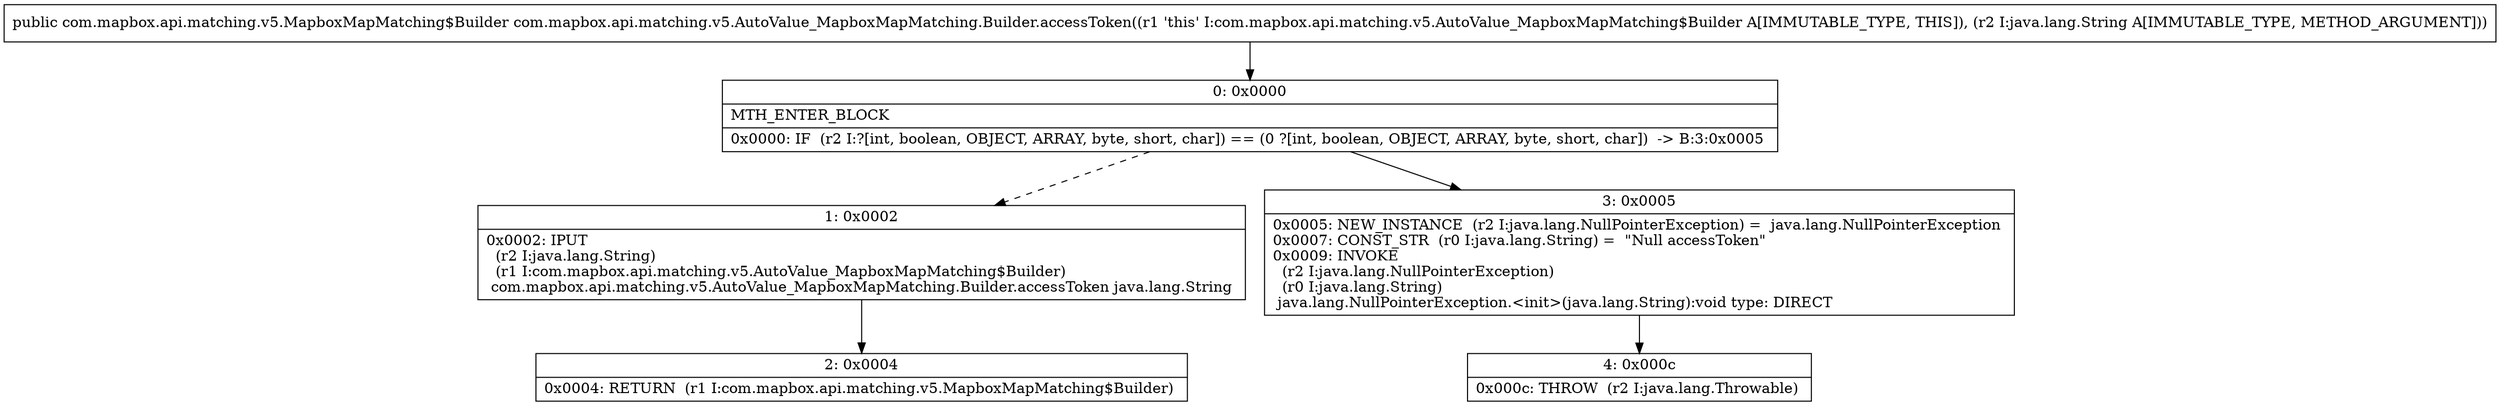 digraph "CFG forcom.mapbox.api.matching.v5.AutoValue_MapboxMapMatching.Builder.accessToken(Ljava\/lang\/String;)Lcom\/mapbox\/api\/matching\/v5\/MapboxMapMatching$Builder;" {
Node_0 [shape=record,label="{0\:\ 0x0000|MTH_ENTER_BLOCK\l|0x0000: IF  (r2 I:?[int, boolean, OBJECT, ARRAY, byte, short, char]) == (0 ?[int, boolean, OBJECT, ARRAY, byte, short, char])  \-\> B:3:0x0005 \l}"];
Node_1 [shape=record,label="{1\:\ 0x0002|0x0002: IPUT  \l  (r2 I:java.lang.String)\l  (r1 I:com.mapbox.api.matching.v5.AutoValue_MapboxMapMatching$Builder)\l com.mapbox.api.matching.v5.AutoValue_MapboxMapMatching.Builder.accessToken java.lang.String \l}"];
Node_2 [shape=record,label="{2\:\ 0x0004|0x0004: RETURN  (r1 I:com.mapbox.api.matching.v5.MapboxMapMatching$Builder) \l}"];
Node_3 [shape=record,label="{3\:\ 0x0005|0x0005: NEW_INSTANCE  (r2 I:java.lang.NullPointerException) =  java.lang.NullPointerException \l0x0007: CONST_STR  (r0 I:java.lang.String) =  \"Null accessToken\" \l0x0009: INVOKE  \l  (r2 I:java.lang.NullPointerException)\l  (r0 I:java.lang.String)\l java.lang.NullPointerException.\<init\>(java.lang.String):void type: DIRECT \l}"];
Node_4 [shape=record,label="{4\:\ 0x000c|0x000c: THROW  (r2 I:java.lang.Throwable) \l}"];
MethodNode[shape=record,label="{public com.mapbox.api.matching.v5.MapboxMapMatching$Builder com.mapbox.api.matching.v5.AutoValue_MapboxMapMatching.Builder.accessToken((r1 'this' I:com.mapbox.api.matching.v5.AutoValue_MapboxMapMatching$Builder A[IMMUTABLE_TYPE, THIS]), (r2 I:java.lang.String A[IMMUTABLE_TYPE, METHOD_ARGUMENT])) }"];
MethodNode -> Node_0;
Node_0 -> Node_1[style=dashed];
Node_0 -> Node_3;
Node_1 -> Node_2;
Node_3 -> Node_4;
}

